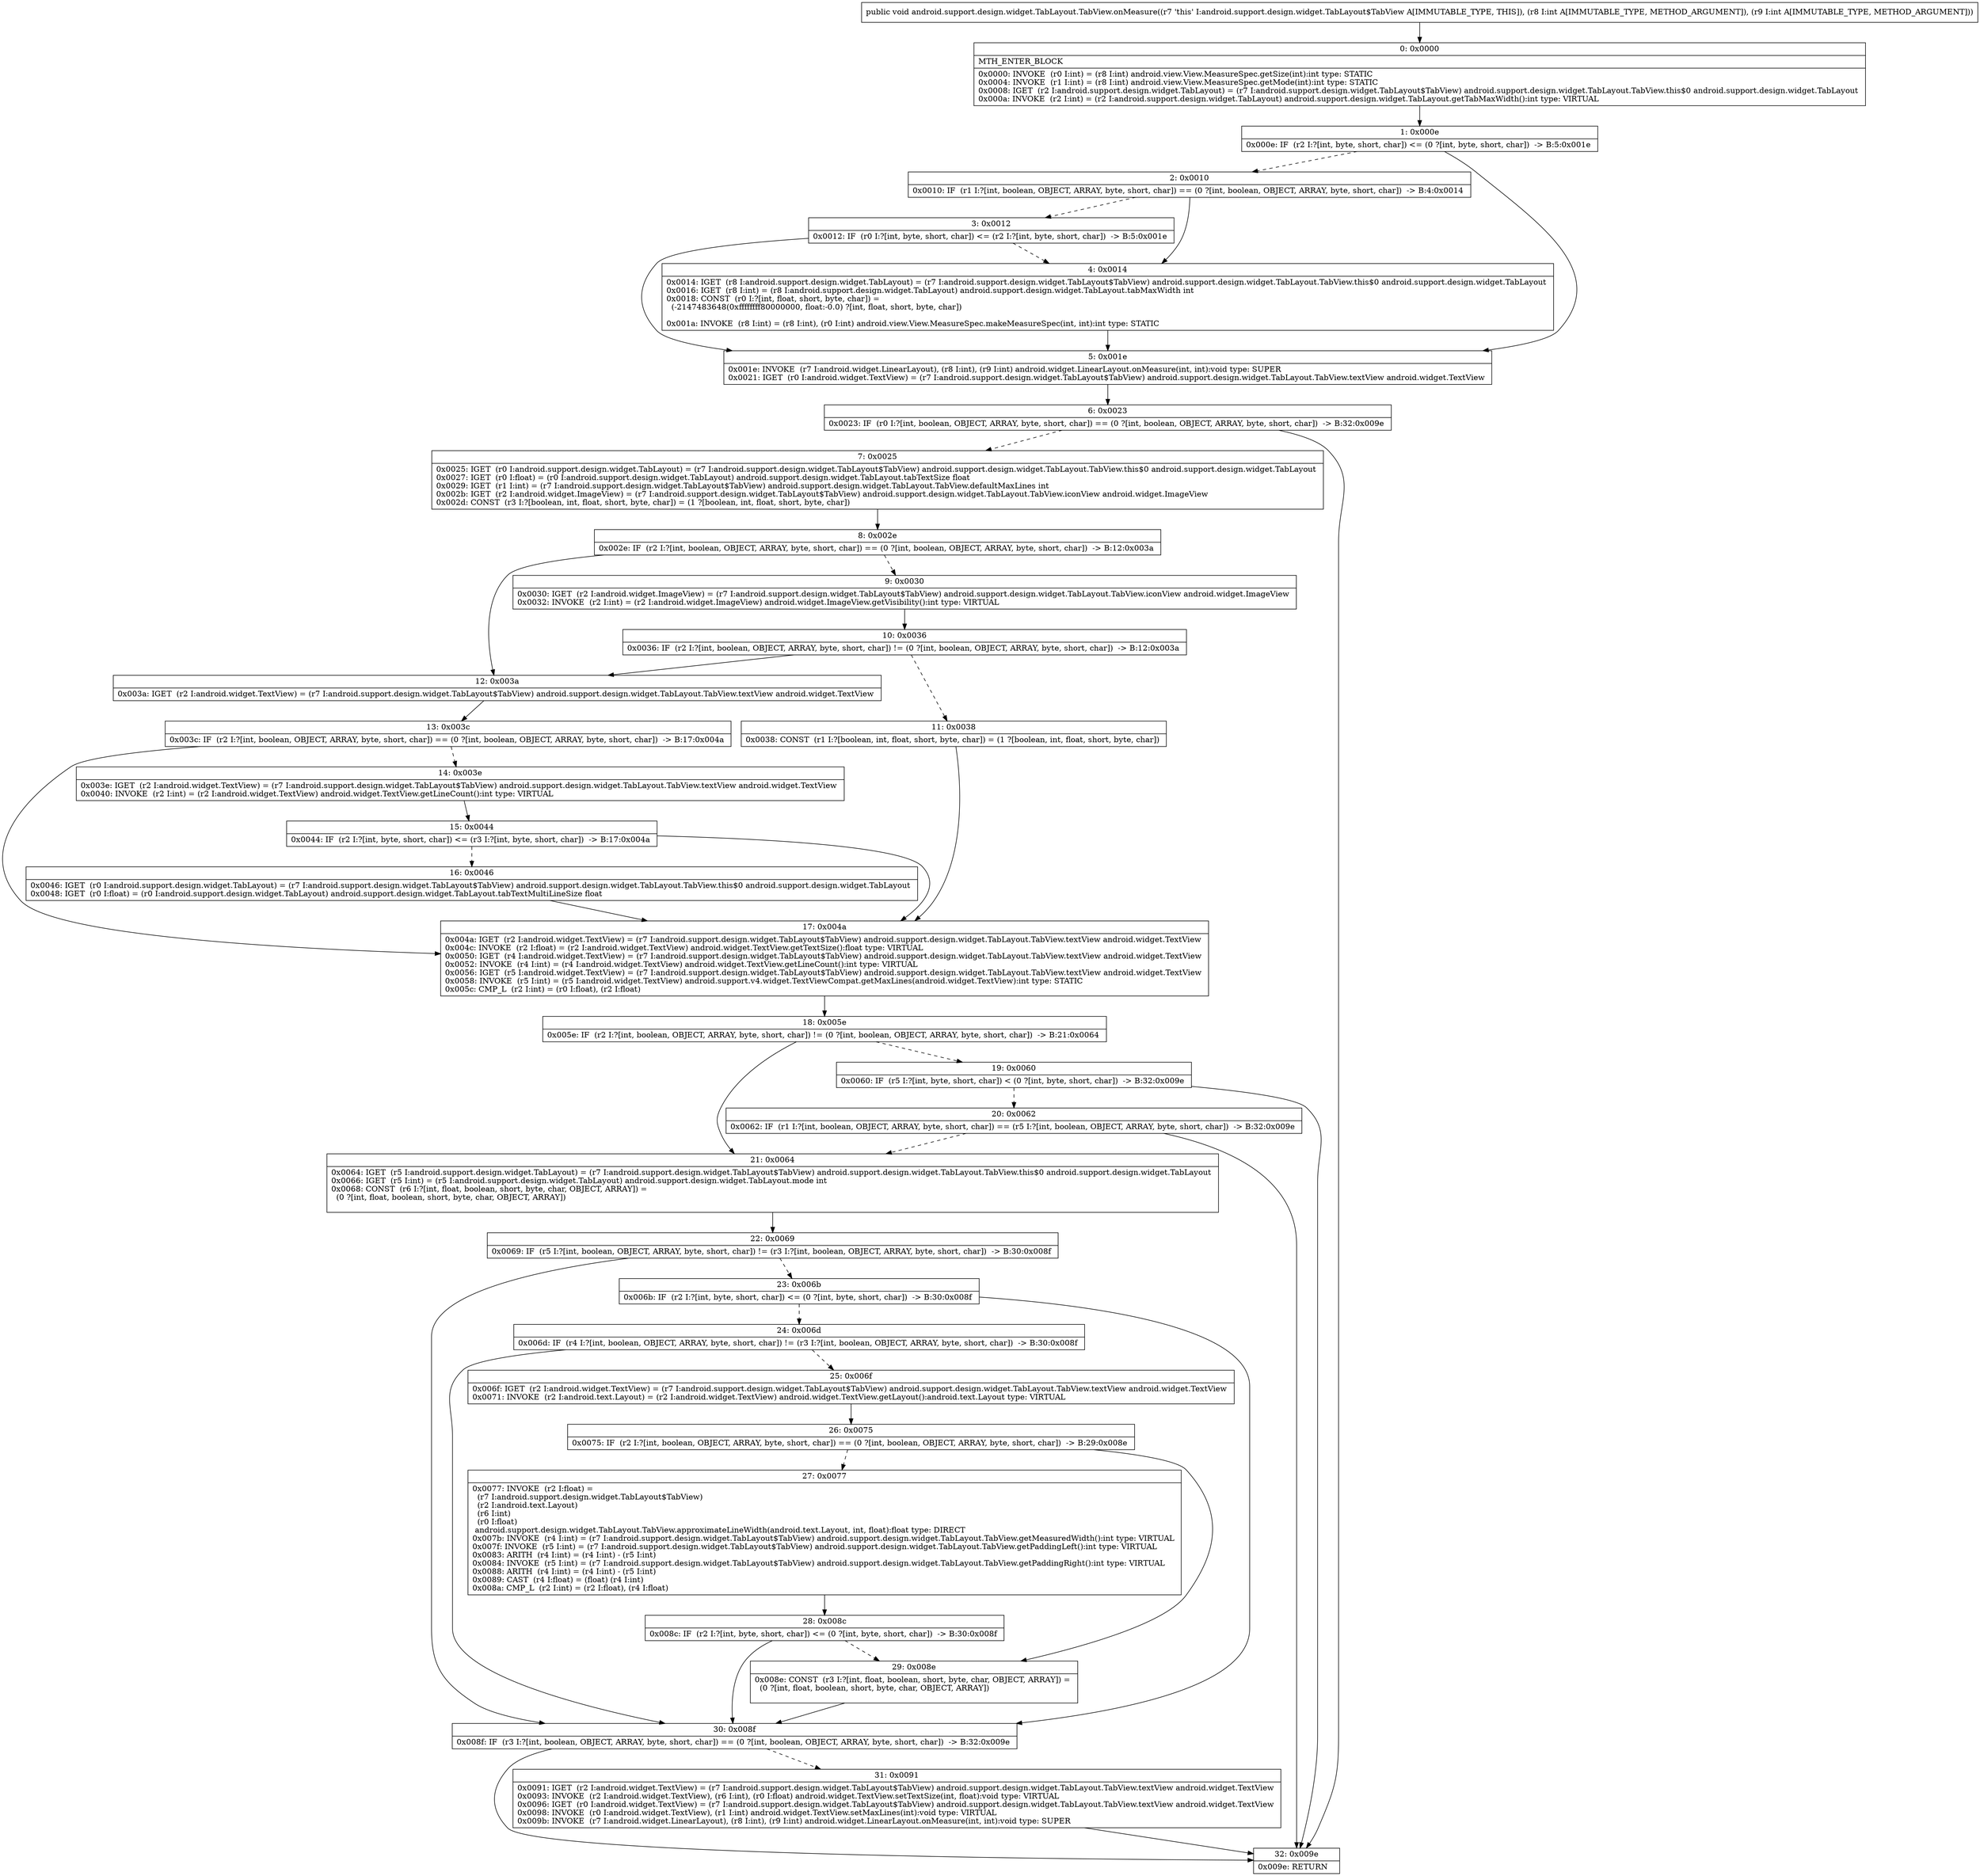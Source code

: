 digraph "CFG forandroid.support.design.widget.TabLayout.TabView.onMeasure(II)V" {
Node_0 [shape=record,label="{0\:\ 0x0000|MTH_ENTER_BLOCK\l|0x0000: INVOKE  (r0 I:int) = (r8 I:int) android.view.View.MeasureSpec.getSize(int):int type: STATIC \l0x0004: INVOKE  (r1 I:int) = (r8 I:int) android.view.View.MeasureSpec.getMode(int):int type: STATIC \l0x0008: IGET  (r2 I:android.support.design.widget.TabLayout) = (r7 I:android.support.design.widget.TabLayout$TabView) android.support.design.widget.TabLayout.TabView.this$0 android.support.design.widget.TabLayout \l0x000a: INVOKE  (r2 I:int) = (r2 I:android.support.design.widget.TabLayout) android.support.design.widget.TabLayout.getTabMaxWidth():int type: VIRTUAL \l}"];
Node_1 [shape=record,label="{1\:\ 0x000e|0x000e: IF  (r2 I:?[int, byte, short, char]) \<= (0 ?[int, byte, short, char])  \-\> B:5:0x001e \l}"];
Node_2 [shape=record,label="{2\:\ 0x0010|0x0010: IF  (r1 I:?[int, boolean, OBJECT, ARRAY, byte, short, char]) == (0 ?[int, boolean, OBJECT, ARRAY, byte, short, char])  \-\> B:4:0x0014 \l}"];
Node_3 [shape=record,label="{3\:\ 0x0012|0x0012: IF  (r0 I:?[int, byte, short, char]) \<= (r2 I:?[int, byte, short, char])  \-\> B:5:0x001e \l}"];
Node_4 [shape=record,label="{4\:\ 0x0014|0x0014: IGET  (r8 I:android.support.design.widget.TabLayout) = (r7 I:android.support.design.widget.TabLayout$TabView) android.support.design.widget.TabLayout.TabView.this$0 android.support.design.widget.TabLayout \l0x0016: IGET  (r8 I:int) = (r8 I:android.support.design.widget.TabLayout) android.support.design.widget.TabLayout.tabMaxWidth int \l0x0018: CONST  (r0 I:?[int, float, short, byte, char]) = \l  (\-2147483648(0xffffffff80000000, float:\-0.0) ?[int, float, short, byte, char])\l \l0x001a: INVOKE  (r8 I:int) = (r8 I:int), (r0 I:int) android.view.View.MeasureSpec.makeMeasureSpec(int, int):int type: STATIC \l}"];
Node_5 [shape=record,label="{5\:\ 0x001e|0x001e: INVOKE  (r7 I:android.widget.LinearLayout), (r8 I:int), (r9 I:int) android.widget.LinearLayout.onMeasure(int, int):void type: SUPER \l0x0021: IGET  (r0 I:android.widget.TextView) = (r7 I:android.support.design.widget.TabLayout$TabView) android.support.design.widget.TabLayout.TabView.textView android.widget.TextView \l}"];
Node_6 [shape=record,label="{6\:\ 0x0023|0x0023: IF  (r0 I:?[int, boolean, OBJECT, ARRAY, byte, short, char]) == (0 ?[int, boolean, OBJECT, ARRAY, byte, short, char])  \-\> B:32:0x009e \l}"];
Node_7 [shape=record,label="{7\:\ 0x0025|0x0025: IGET  (r0 I:android.support.design.widget.TabLayout) = (r7 I:android.support.design.widget.TabLayout$TabView) android.support.design.widget.TabLayout.TabView.this$0 android.support.design.widget.TabLayout \l0x0027: IGET  (r0 I:float) = (r0 I:android.support.design.widget.TabLayout) android.support.design.widget.TabLayout.tabTextSize float \l0x0029: IGET  (r1 I:int) = (r7 I:android.support.design.widget.TabLayout$TabView) android.support.design.widget.TabLayout.TabView.defaultMaxLines int \l0x002b: IGET  (r2 I:android.widget.ImageView) = (r7 I:android.support.design.widget.TabLayout$TabView) android.support.design.widget.TabLayout.TabView.iconView android.widget.ImageView \l0x002d: CONST  (r3 I:?[boolean, int, float, short, byte, char]) = (1 ?[boolean, int, float, short, byte, char]) \l}"];
Node_8 [shape=record,label="{8\:\ 0x002e|0x002e: IF  (r2 I:?[int, boolean, OBJECT, ARRAY, byte, short, char]) == (0 ?[int, boolean, OBJECT, ARRAY, byte, short, char])  \-\> B:12:0x003a \l}"];
Node_9 [shape=record,label="{9\:\ 0x0030|0x0030: IGET  (r2 I:android.widget.ImageView) = (r7 I:android.support.design.widget.TabLayout$TabView) android.support.design.widget.TabLayout.TabView.iconView android.widget.ImageView \l0x0032: INVOKE  (r2 I:int) = (r2 I:android.widget.ImageView) android.widget.ImageView.getVisibility():int type: VIRTUAL \l}"];
Node_10 [shape=record,label="{10\:\ 0x0036|0x0036: IF  (r2 I:?[int, boolean, OBJECT, ARRAY, byte, short, char]) != (0 ?[int, boolean, OBJECT, ARRAY, byte, short, char])  \-\> B:12:0x003a \l}"];
Node_11 [shape=record,label="{11\:\ 0x0038|0x0038: CONST  (r1 I:?[boolean, int, float, short, byte, char]) = (1 ?[boolean, int, float, short, byte, char]) \l}"];
Node_12 [shape=record,label="{12\:\ 0x003a|0x003a: IGET  (r2 I:android.widget.TextView) = (r7 I:android.support.design.widget.TabLayout$TabView) android.support.design.widget.TabLayout.TabView.textView android.widget.TextView \l}"];
Node_13 [shape=record,label="{13\:\ 0x003c|0x003c: IF  (r2 I:?[int, boolean, OBJECT, ARRAY, byte, short, char]) == (0 ?[int, boolean, OBJECT, ARRAY, byte, short, char])  \-\> B:17:0x004a \l}"];
Node_14 [shape=record,label="{14\:\ 0x003e|0x003e: IGET  (r2 I:android.widget.TextView) = (r7 I:android.support.design.widget.TabLayout$TabView) android.support.design.widget.TabLayout.TabView.textView android.widget.TextView \l0x0040: INVOKE  (r2 I:int) = (r2 I:android.widget.TextView) android.widget.TextView.getLineCount():int type: VIRTUAL \l}"];
Node_15 [shape=record,label="{15\:\ 0x0044|0x0044: IF  (r2 I:?[int, byte, short, char]) \<= (r3 I:?[int, byte, short, char])  \-\> B:17:0x004a \l}"];
Node_16 [shape=record,label="{16\:\ 0x0046|0x0046: IGET  (r0 I:android.support.design.widget.TabLayout) = (r7 I:android.support.design.widget.TabLayout$TabView) android.support.design.widget.TabLayout.TabView.this$0 android.support.design.widget.TabLayout \l0x0048: IGET  (r0 I:float) = (r0 I:android.support.design.widget.TabLayout) android.support.design.widget.TabLayout.tabTextMultiLineSize float \l}"];
Node_17 [shape=record,label="{17\:\ 0x004a|0x004a: IGET  (r2 I:android.widget.TextView) = (r7 I:android.support.design.widget.TabLayout$TabView) android.support.design.widget.TabLayout.TabView.textView android.widget.TextView \l0x004c: INVOKE  (r2 I:float) = (r2 I:android.widget.TextView) android.widget.TextView.getTextSize():float type: VIRTUAL \l0x0050: IGET  (r4 I:android.widget.TextView) = (r7 I:android.support.design.widget.TabLayout$TabView) android.support.design.widget.TabLayout.TabView.textView android.widget.TextView \l0x0052: INVOKE  (r4 I:int) = (r4 I:android.widget.TextView) android.widget.TextView.getLineCount():int type: VIRTUAL \l0x0056: IGET  (r5 I:android.widget.TextView) = (r7 I:android.support.design.widget.TabLayout$TabView) android.support.design.widget.TabLayout.TabView.textView android.widget.TextView \l0x0058: INVOKE  (r5 I:int) = (r5 I:android.widget.TextView) android.support.v4.widget.TextViewCompat.getMaxLines(android.widget.TextView):int type: STATIC \l0x005c: CMP_L  (r2 I:int) = (r0 I:float), (r2 I:float) \l}"];
Node_18 [shape=record,label="{18\:\ 0x005e|0x005e: IF  (r2 I:?[int, boolean, OBJECT, ARRAY, byte, short, char]) != (0 ?[int, boolean, OBJECT, ARRAY, byte, short, char])  \-\> B:21:0x0064 \l}"];
Node_19 [shape=record,label="{19\:\ 0x0060|0x0060: IF  (r5 I:?[int, byte, short, char]) \< (0 ?[int, byte, short, char])  \-\> B:32:0x009e \l}"];
Node_20 [shape=record,label="{20\:\ 0x0062|0x0062: IF  (r1 I:?[int, boolean, OBJECT, ARRAY, byte, short, char]) == (r5 I:?[int, boolean, OBJECT, ARRAY, byte, short, char])  \-\> B:32:0x009e \l}"];
Node_21 [shape=record,label="{21\:\ 0x0064|0x0064: IGET  (r5 I:android.support.design.widget.TabLayout) = (r7 I:android.support.design.widget.TabLayout$TabView) android.support.design.widget.TabLayout.TabView.this$0 android.support.design.widget.TabLayout \l0x0066: IGET  (r5 I:int) = (r5 I:android.support.design.widget.TabLayout) android.support.design.widget.TabLayout.mode int \l0x0068: CONST  (r6 I:?[int, float, boolean, short, byte, char, OBJECT, ARRAY]) = \l  (0 ?[int, float, boolean, short, byte, char, OBJECT, ARRAY])\l \l}"];
Node_22 [shape=record,label="{22\:\ 0x0069|0x0069: IF  (r5 I:?[int, boolean, OBJECT, ARRAY, byte, short, char]) != (r3 I:?[int, boolean, OBJECT, ARRAY, byte, short, char])  \-\> B:30:0x008f \l}"];
Node_23 [shape=record,label="{23\:\ 0x006b|0x006b: IF  (r2 I:?[int, byte, short, char]) \<= (0 ?[int, byte, short, char])  \-\> B:30:0x008f \l}"];
Node_24 [shape=record,label="{24\:\ 0x006d|0x006d: IF  (r4 I:?[int, boolean, OBJECT, ARRAY, byte, short, char]) != (r3 I:?[int, boolean, OBJECT, ARRAY, byte, short, char])  \-\> B:30:0x008f \l}"];
Node_25 [shape=record,label="{25\:\ 0x006f|0x006f: IGET  (r2 I:android.widget.TextView) = (r7 I:android.support.design.widget.TabLayout$TabView) android.support.design.widget.TabLayout.TabView.textView android.widget.TextView \l0x0071: INVOKE  (r2 I:android.text.Layout) = (r2 I:android.widget.TextView) android.widget.TextView.getLayout():android.text.Layout type: VIRTUAL \l}"];
Node_26 [shape=record,label="{26\:\ 0x0075|0x0075: IF  (r2 I:?[int, boolean, OBJECT, ARRAY, byte, short, char]) == (0 ?[int, boolean, OBJECT, ARRAY, byte, short, char])  \-\> B:29:0x008e \l}"];
Node_27 [shape=record,label="{27\:\ 0x0077|0x0077: INVOKE  (r2 I:float) = \l  (r7 I:android.support.design.widget.TabLayout$TabView)\l  (r2 I:android.text.Layout)\l  (r6 I:int)\l  (r0 I:float)\l android.support.design.widget.TabLayout.TabView.approximateLineWidth(android.text.Layout, int, float):float type: DIRECT \l0x007b: INVOKE  (r4 I:int) = (r7 I:android.support.design.widget.TabLayout$TabView) android.support.design.widget.TabLayout.TabView.getMeasuredWidth():int type: VIRTUAL \l0x007f: INVOKE  (r5 I:int) = (r7 I:android.support.design.widget.TabLayout$TabView) android.support.design.widget.TabLayout.TabView.getPaddingLeft():int type: VIRTUAL \l0x0083: ARITH  (r4 I:int) = (r4 I:int) \- (r5 I:int) \l0x0084: INVOKE  (r5 I:int) = (r7 I:android.support.design.widget.TabLayout$TabView) android.support.design.widget.TabLayout.TabView.getPaddingRight():int type: VIRTUAL \l0x0088: ARITH  (r4 I:int) = (r4 I:int) \- (r5 I:int) \l0x0089: CAST  (r4 I:float) = (float) (r4 I:int) \l0x008a: CMP_L  (r2 I:int) = (r2 I:float), (r4 I:float) \l}"];
Node_28 [shape=record,label="{28\:\ 0x008c|0x008c: IF  (r2 I:?[int, byte, short, char]) \<= (0 ?[int, byte, short, char])  \-\> B:30:0x008f \l}"];
Node_29 [shape=record,label="{29\:\ 0x008e|0x008e: CONST  (r3 I:?[int, float, boolean, short, byte, char, OBJECT, ARRAY]) = \l  (0 ?[int, float, boolean, short, byte, char, OBJECT, ARRAY])\l \l}"];
Node_30 [shape=record,label="{30\:\ 0x008f|0x008f: IF  (r3 I:?[int, boolean, OBJECT, ARRAY, byte, short, char]) == (0 ?[int, boolean, OBJECT, ARRAY, byte, short, char])  \-\> B:32:0x009e \l}"];
Node_31 [shape=record,label="{31\:\ 0x0091|0x0091: IGET  (r2 I:android.widget.TextView) = (r7 I:android.support.design.widget.TabLayout$TabView) android.support.design.widget.TabLayout.TabView.textView android.widget.TextView \l0x0093: INVOKE  (r2 I:android.widget.TextView), (r6 I:int), (r0 I:float) android.widget.TextView.setTextSize(int, float):void type: VIRTUAL \l0x0096: IGET  (r0 I:android.widget.TextView) = (r7 I:android.support.design.widget.TabLayout$TabView) android.support.design.widget.TabLayout.TabView.textView android.widget.TextView \l0x0098: INVOKE  (r0 I:android.widget.TextView), (r1 I:int) android.widget.TextView.setMaxLines(int):void type: VIRTUAL \l0x009b: INVOKE  (r7 I:android.widget.LinearLayout), (r8 I:int), (r9 I:int) android.widget.LinearLayout.onMeasure(int, int):void type: SUPER \l}"];
Node_32 [shape=record,label="{32\:\ 0x009e|0x009e: RETURN   \l}"];
MethodNode[shape=record,label="{public void android.support.design.widget.TabLayout.TabView.onMeasure((r7 'this' I:android.support.design.widget.TabLayout$TabView A[IMMUTABLE_TYPE, THIS]), (r8 I:int A[IMMUTABLE_TYPE, METHOD_ARGUMENT]), (r9 I:int A[IMMUTABLE_TYPE, METHOD_ARGUMENT])) }"];
MethodNode -> Node_0;
Node_0 -> Node_1;
Node_1 -> Node_2[style=dashed];
Node_1 -> Node_5;
Node_2 -> Node_3[style=dashed];
Node_2 -> Node_4;
Node_3 -> Node_4[style=dashed];
Node_3 -> Node_5;
Node_4 -> Node_5;
Node_5 -> Node_6;
Node_6 -> Node_7[style=dashed];
Node_6 -> Node_32;
Node_7 -> Node_8;
Node_8 -> Node_9[style=dashed];
Node_8 -> Node_12;
Node_9 -> Node_10;
Node_10 -> Node_11[style=dashed];
Node_10 -> Node_12;
Node_11 -> Node_17;
Node_12 -> Node_13;
Node_13 -> Node_14[style=dashed];
Node_13 -> Node_17;
Node_14 -> Node_15;
Node_15 -> Node_16[style=dashed];
Node_15 -> Node_17;
Node_16 -> Node_17;
Node_17 -> Node_18;
Node_18 -> Node_19[style=dashed];
Node_18 -> Node_21;
Node_19 -> Node_20[style=dashed];
Node_19 -> Node_32;
Node_20 -> Node_21[style=dashed];
Node_20 -> Node_32;
Node_21 -> Node_22;
Node_22 -> Node_23[style=dashed];
Node_22 -> Node_30;
Node_23 -> Node_24[style=dashed];
Node_23 -> Node_30;
Node_24 -> Node_25[style=dashed];
Node_24 -> Node_30;
Node_25 -> Node_26;
Node_26 -> Node_27[style=dashed];
Node_26 -> Node_29;
Node_27 -> Node_28;
Node_28 -> Node_29[style=dashed];
Node_28 -> Node_30;
Node_29 -> Node_30;
Node_30 -> Node_31[style=dashed];
Node_30 -> Node_32;
Node_31 -> Node_32;
}


